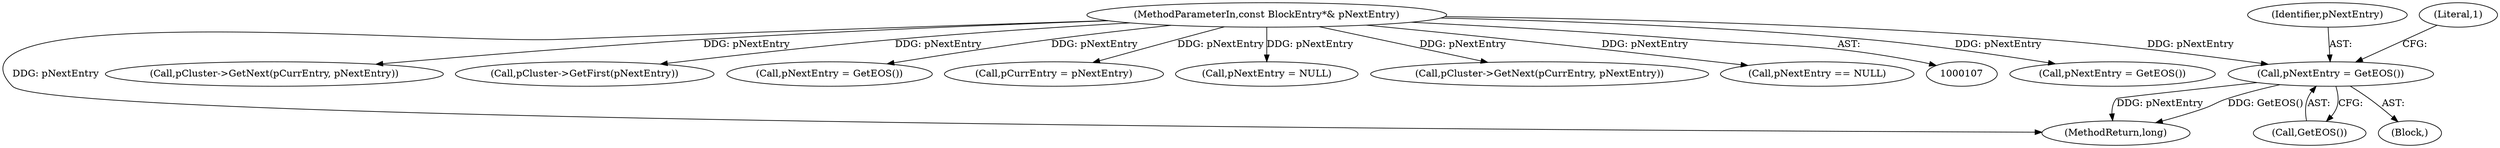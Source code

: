 digraph "0_Android_cc274e2abe8b2a6698a5c47d8aa4bb45f1f9538d_21@pointer" {
"1000218" [label="(Call,pNextEntry = GetEOS())"];
"1000109" [label="(MethodParameterIn,const BlockEntry*& pNextEntry)"];
"1000205" [label="(Call,pNextEntry = GetEOS())"];
"1000219" [label="(Identifier,pNextEntry)"];
"1000220" [label="(Call,GetEOS())"];
"1000255" [label="(MethodReturn,long)"];
"1000151" [label="(Call,pCluster->GetNext(pCurrEntry, pNextEntry))"];
"1000230" [label="(Call,pCluster->GetFirst(pNextEntry))"];
"1000218" [label="(Call,pNextEntry = GetEOS())"];
"1000217" [label="(Block,)"];
"1000250" [label="(Call,pNextEntry = GetEOS())"];
"1000182" [label="(Call,pCurrEntry = pNextEntry)"];
"1000223" [label="(Call,pNextEntry = NULL)"];
"1000187" [label="(Call,pCluster->GetNext(pCurrEntry, pNextEntry))"];
"1000222" [label="(Literal,1)"];
"1000239" [label="(Call,pNextEntry == NULL)"];
"1000109" [label="(MethodParameterIn,const BlockEntry*& pNextEntry)"];
"1000218" -> "1000217"  [label="AST: "];
"1000218" -> "1000220"  [label="CFG: "];
"1000219" -> "1000218"  [label="AST: "];
"1000220" -> "1000218"  [label="AST: "];
"1000222" -> "1000218"  [label="CFG: "];
"1000218" -> "1000255"  [label="DDG: pNextEntry"];
"1000218" -> "1000255"  [label="DDG: GetEOS()"];
"1000109" -> "1000218"  [label="DDG: pNextEntry"];
"1000109" -> "1000107"  [label="AST: "];
"1000109" -> "1000255"  [label="DDG: pNextEntry"];
"1000109" -> "1000151"  [label="DDG: pNextEntry"];
"1000109" -> "1000182"  [label="DDG: pNextEntry"];
"1000109" -> "1000187"  [label="DDG: pNextEntry"];
"1000109" -> "1000205"  [label="DDG: pNextEntry"];
"1000109" -> "1000223"  [label="DDG: pNextEntry"];
"1000109" -> "1000230"  [label="DDG: pNextEntry"];
"1000109" -> "1000239"  [label="DDG: pNextEntry"];
"1000109" -> "1000250"  [label="DDG: pNextEntry"];
}
